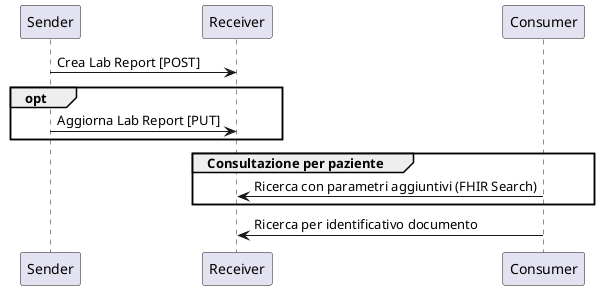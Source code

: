 @startuml
Sender -> Receiver: Crea Lab Report [POST]
opt
   Sender -> Receiver:  Aggiorna Lab Report [PUT]
end
group Consultazione per paziente
   Consumer -> Receiver: Ricerca con parametri aggiuntivi (FHIR Search)
end
Consumer -> Receiver: Ricerca per identificativo documento
@enduml